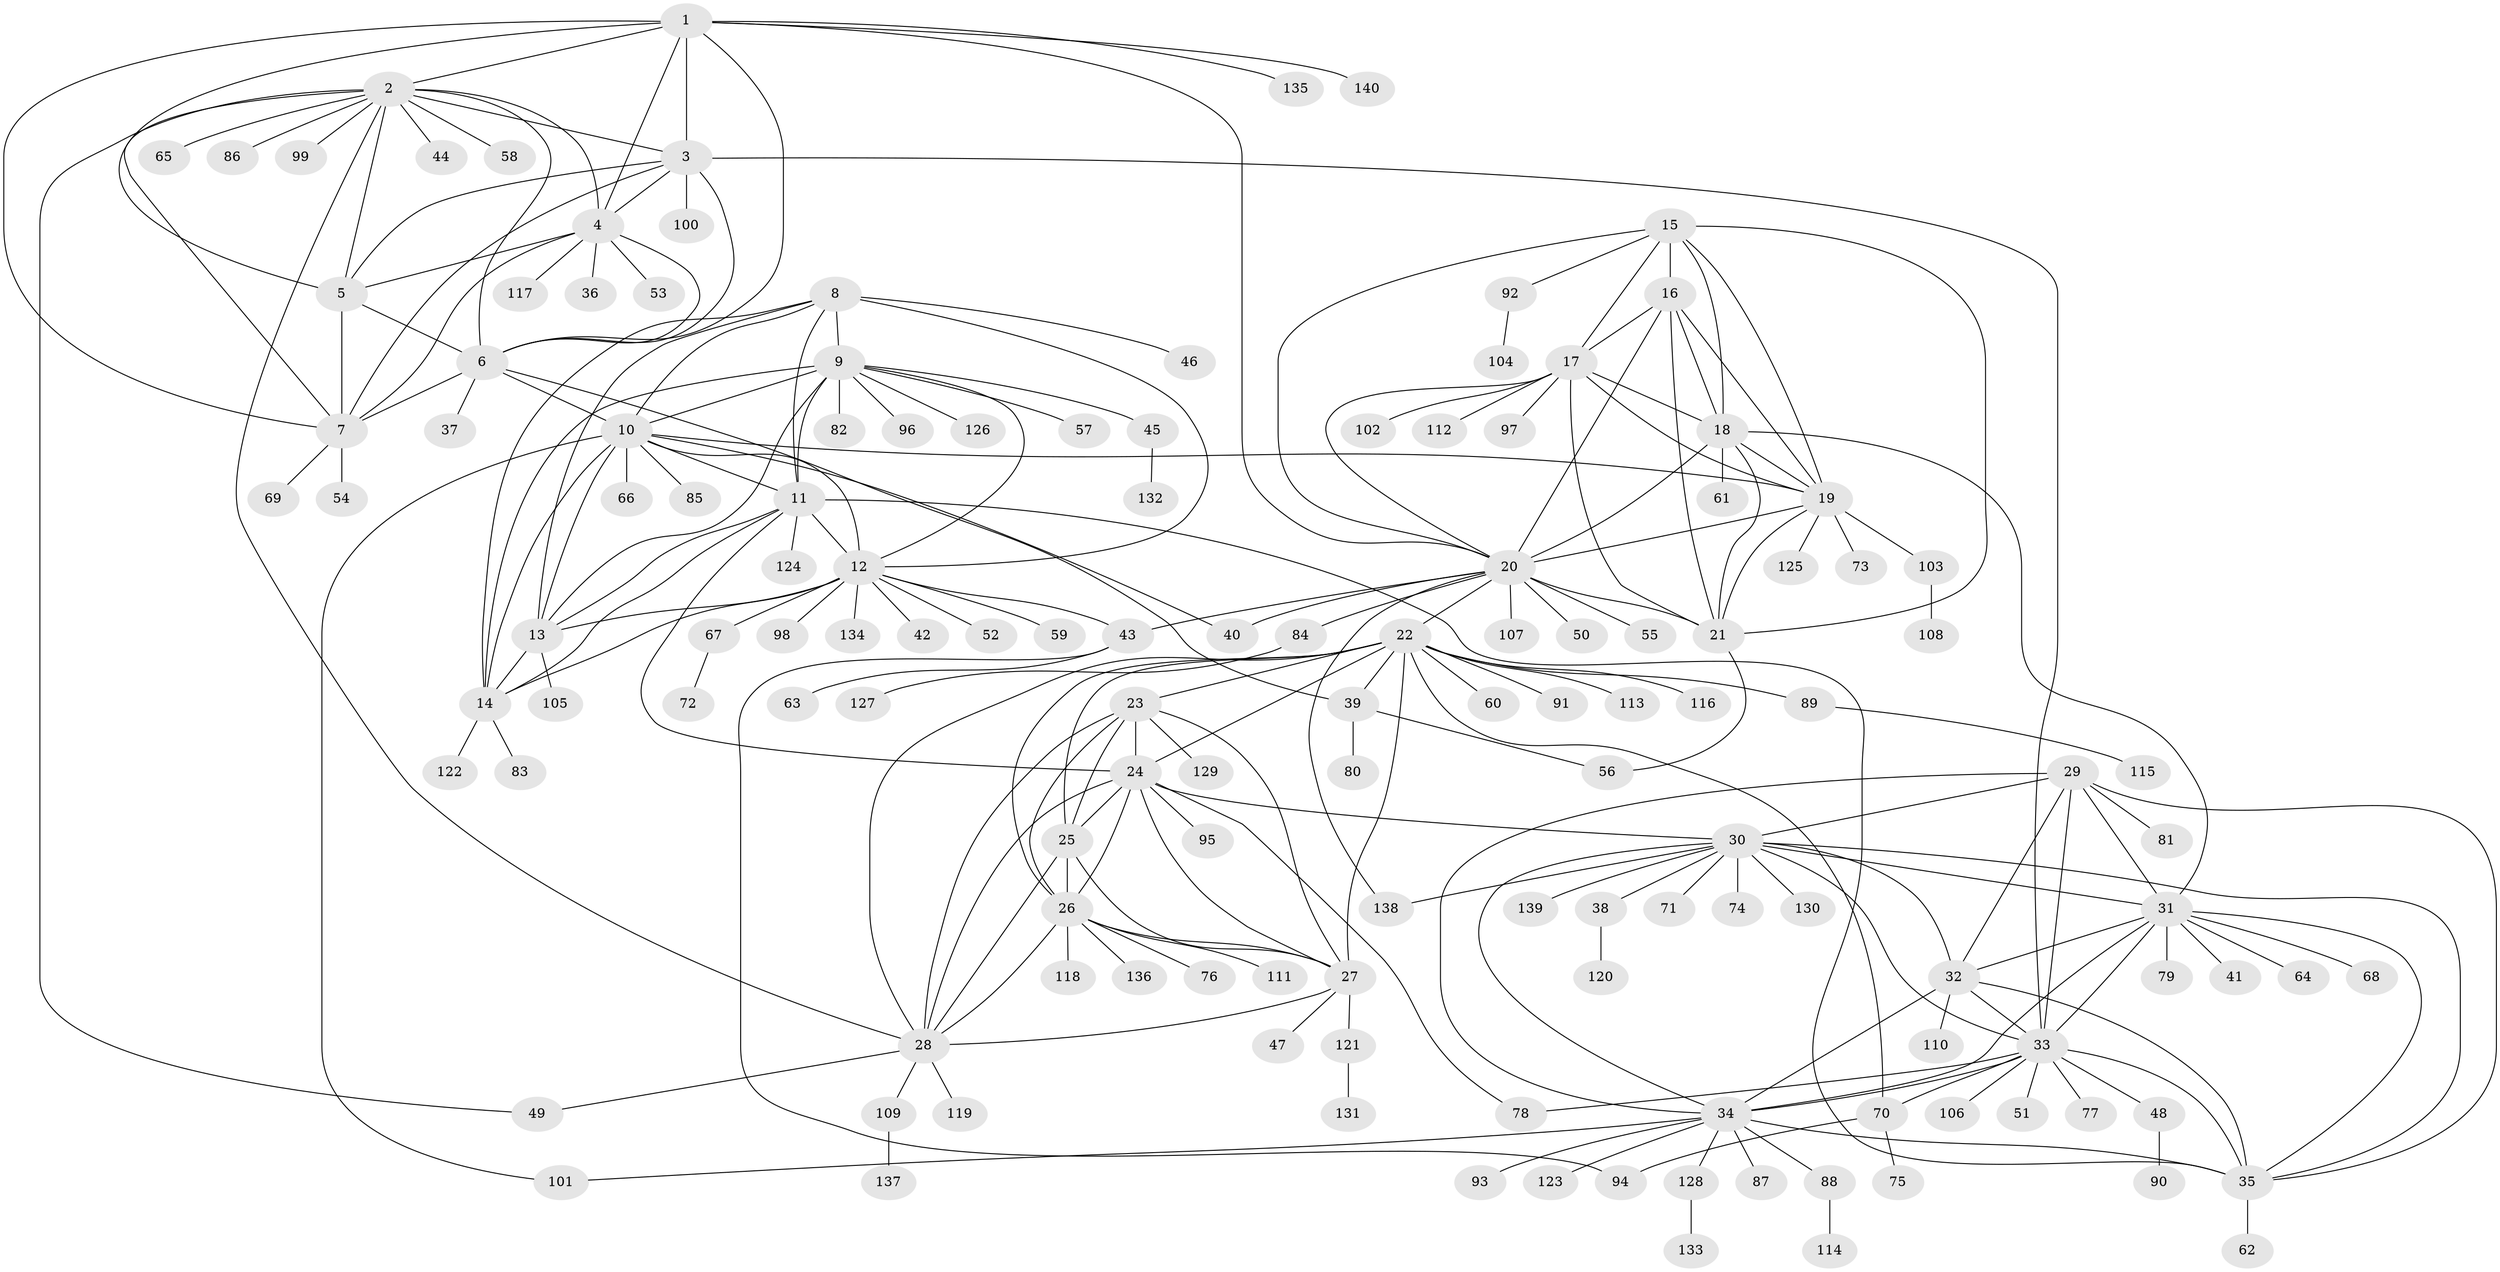 // Generated by graph-tools (version 1.1) at 2025/50/03/09/25 03:50:36]
// undirected, 140 vertices, 230 edges
graph export_dot {
graph [start="1"]
  node [color=gray90,style=filled];
  1;
  2;
  3;
  4;
  5;
  6;
  7;
  8;
  9;
  10;
  11;
  12;
  13;
  14;
  15;
  16;
  17;
  18;
  19;
  20;
  21;
  22;
  23;
  24;
  25;
  26;
  27;
  28;
  29;
  30;
  31;
  32;
  33;
  34;
  35;
  36;
  37;
  38;
  39;
  40;
  41;
  42;
  43;
  44;
  45;
  46;
  47;
  48;
  49;
  50;
  51;
  52;
  53;
  54;
  55;
  56;
  57;
  58;
  59;
  60;
  61;
  62;
  63;
  64;
  65;
  66;
  67;
  68;
  69;
  70;
  71;
  72;
  73;
  74;
  75;
  76;
  77;
  78;
  79;
  80;
  81;
  82;
  83;
  84;
  85;
  86;
  87;
  88;
  89;
  90;
  91;
  92;
  93;
  94;
  95;
  96;
  97;
  98;
  99;
  100;
  101;
  102;
  103;
  104;
  105;
  106;
  107;
  108;
  109;
  110;
  111;
  112;
  113;
  114;
  115;
  116;
  117;
  118;
  119;
  120;
  121;
  122;
  123;
  124;
  125;
  126;
  127;
  128;
  129;
  130;
  131;
  132;
  133;
  134;
  135;
  136;
  137;
  138;
  139;
  140;
  1 -- 2;
  1 -- 3;
  1 -- 4;
  1 -- 5;
  1 -- 6;
  1 -- 7;
  1 -- 20;
  1 -- 135;
  1 -- 140;
  2 -- 3;
  2 -- 4;
  2 -- 5;
  2 -- 6;
  2 -- 7;
  2 -- 28;
  2 -- 44;
  2 -- 49;
  2 -- 58;
  2 -- 65;
  2 -- 86;
  2 -- 99;
  3 -- 4;
  3 -- 5;
  3 -- 6;
  3 -- 7;
  3 -- 33;
  3 -- 100;
  4 -- 5;
  4 -- 6;
  4 -- 7;
  4 -- 36;
  4 -- 53;
  4 -- 117;
  5 -- 6;
  5 -- 7;
  6 -- 7;
  6 -- 10;
  6 -- 37;
  6 -- 39;
  7 -- 54;
  7 -- 69;
  8 -- 9;
  8 -- 10;
  8 -- 11;
  8 -- 12;
  8 -- 13;
  8 -- 14;
  8 -- 46;
  9 -- 10;
  9 -- 11;
  9 -- 12;
  9 -- 13;
  9 -- 14;
  9 -- 45;
  9 -- 57;
  9 -- 82;
  9 -- 96;
  9 -- 126;
  10 -- 11;
  10 -- 12;
  10 -- 13;
  10 -- 14;
  10 -- 19;
  10 -- 40;
  10 -- 66;
  10 -- 85;
  10 -- 101;
  11 -- 12;
  11 -- 13;
  11 -- 14;
  11 -- 24;
  11 -- 35;
  11 -- 124;
  12 -- 13;
  12 -- 14;
  12 -- 42;
  12 -- 43;
  12 -- 52;
  12 -- 59;
  12 -- 67;
  12 -- 98;
  12 -- 134;
  13 -- 14;
  13 -- 105;
  14 -- 83;
  14 -- 122;
  15 -- 16;
  15 -- 17;
  15 -- 18;
  15 -- 19;
  15 -- 20;
  15 -- 21;
  15 -- 92;
  16 -- 17;
  16 -- 18;
  16 -- 19;
  16 -- 20;
  16 -- 21;
  17 -- 18;
  17 -- 19;
  17 -- 20;
  17 -- 21;
  17 -- 97;
  17 -- 102;
  17 -- 112;
  18 -- 19;
  18 -- 20;
  18 -- 21;
  18 -- 31;
  18 -- 61;
  19 -- 20;
  19 -- 21;
  19 -- 73;
  19 -- 103;
  19 -- 125;
  20 -- 21;
  20 -- 22;
  20 -- 40;
  20 -- 43;
  20 -- 50;
  20 -- 55;
  20 -- 84;
  20 -- 107;
  20 -- 138;
  21 -- 56;
  22 -- 23;
  22 -- 24;
  22 -- 25;
  22 -- 26;
  22 -- 27;
  22 -- 28;
  22 -- 39;
  22 -- 60;
  22 -- 70;
  22 -- 89;
  22 -- 91;
  22 -- 113;
  22 -- 116;
  23 -- 24;
  23 -- 25;
  23 -- 26;
  23 -- 27;
  23 -- 28;
  23 -- 129;
  24 -- 25;
  24 -- 26;
  24 -- 27;
  24 -- 28;
  24 -- 30;
  24 -- 78;
  24 -- 95;
  25 -- 26;
  25 -- 27;
  25 -- 28;
  26 -- 27;
  26 -- 28;
  26 -- 76;
  26 -- 111;
  26 -- 118;
  26 -- 136;
  27 -- 28;
  27 -- 47;
  27 -- 121;
  28 -- 49;
  28 -- 109;
  28 -- 119;
  29 -- 30;
  29 -- 31;
  29 -- 32;
  29 -- 33;
  29 -- 34;
  29 -- 35;
  29 -- 81;
  30 -- 31;
  30 -- 32;
  30 -- 33;
  30 -- 34;
  30 -- 35;
  30 -- 38;
  30 -- 71;
  30 -- 74;
  30 -- 130;
  30 -- 138;
  30 -- 139;
  31 -- 32;
  31 -- 33;
  31 -- 34;
  31 -- 35;
  31 -- 41;
  31 -- 64;
  31 -- 68;
  31 -- 79;
  32 -- 33;
  32 -- 34;
  32 -- 35;
  32 -- 110;
  33 -- 34;
  33 -- 35;
  33 -- 48;
  33 -- 51;
  33 -- 70;
  33 -- 77;
  33 -- 78;
  33 -- 106;
  34 -- 35;
  34 -- 87;
  34 -- 88;
  34 -- 93;
  34 -- 101;
  34 -- 123;
  34 -- 128;
  35 -- 62;
  38 -- 120;
  39 -- 56;
  39 -- 80;
  43 -- 63;
  43 -- 94;
  45 -- 132;
  48 -- 90;
  67 -- 72;
  70 -- 75;
  70 -- 94;
  84 -- 127;
  88 -- 114;
  89 -- 115;
  92 -- 104;
  103 -- 108;
  109 -- 137;
  121 -- 131;
  128 -- 133;
}
